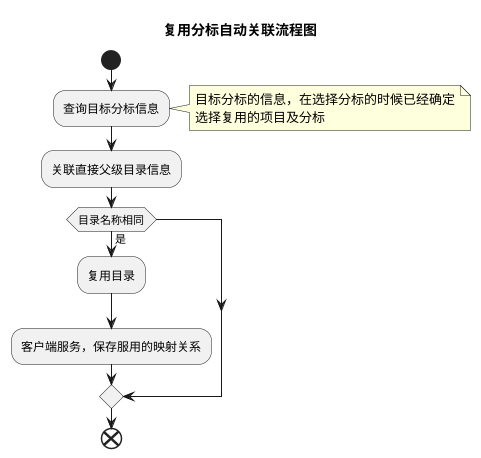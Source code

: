 @startuml
title 复用分标自动关联流程图
start
:查询目标分标信息;
note right
目标分标的信息，在选择分标的时候已经确定
选择复用的项目及分标
endnote
:关联直接父级目录信息;
if (目录名称相同) is (是) then
:复用目录;
:客户端服务，保存服用的映射关系; 
endif 
end 
@enduml